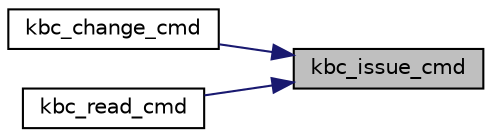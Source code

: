 digraph "kbc_issue_cmd"
{
 // LATEX_PDF_SIZE
  edge [fontname="Helvetica",fontsize="10",labelfontname="Helvetica",labelfontsize="10"];
  node [fontname="Helvetica",fontsize="10",shape=record];
  rankdir="RL";
  Node1 [label="kbc_issue_cmd",height=0.2,width=0.4,color="black", fillcolor="grey75", style="filled", fontcolor="black",tooltip="Low-level function to issue a command to keyboard."];
  Node1 -> Node2 [dir="back",color="midnightblue",fontsize="10",style="solid",fontname="Helvetica"];
  Node2 [label="kbc_change_cmd",height=0.2,width=0.4,color="black", fillcolor="white", style="filled",URL="$group__kbc.html#ga979788590a8e65eb1d5259ee6faa37a5",tooltip="High-level function that changes the command byte of the KBC."];
  Node1 -> Node3 [dir="back",color="midnightblue",fontsize="10",style="solid",fontname="Helvetica"];
  Node3 [label="kbc_read_cmd",height=0.2,width=0.4,color="black", fillcolor="white", style="filled",URL="$group__kbc.html#ga4d01b87977dde6d295c19c982e5426ea",tooltip="High-level function that reads the command byte of the KBC."];
}
